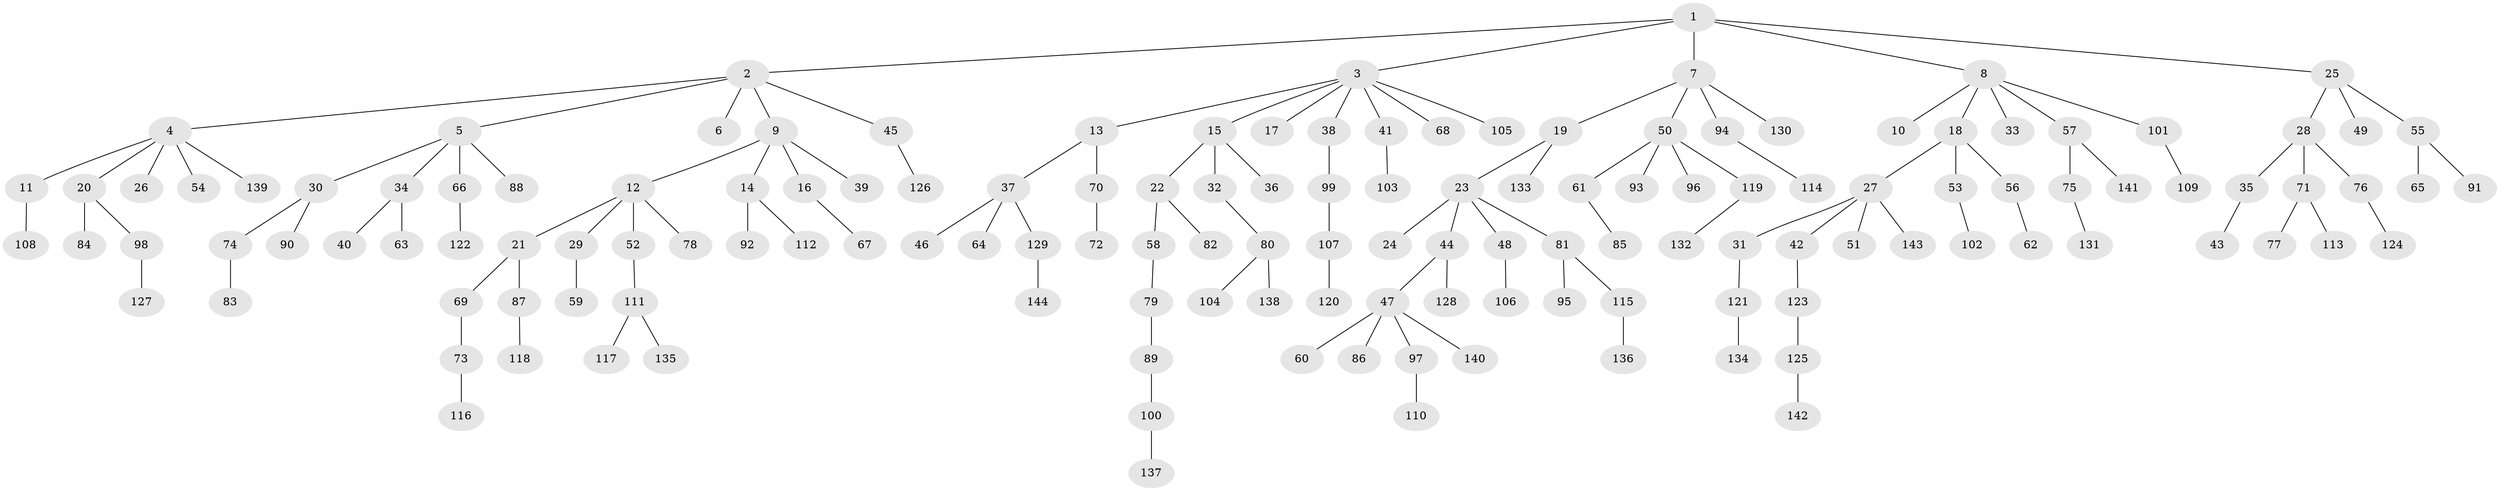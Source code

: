 // coarse degree distribution, {5: 0.05154639175257732, 9: 0.010309278350515464, 8: 0.020618556701030927, 1: 0.5773195876288659, 4: 0.08247422680412371, 2: 0.21649484536082475, 3: 0.041237113402061855}
// Generated by graph-tools (version 1.1) at 2025/42/03/06/25 10:42:04]
// undirected, 144 vertices, 143 edges
graph export_dot {
graph [start="1"]
  node [color=gray90,style=filled];
  1;
  2;
  3;
  4;
  5;
  6;
  7;
  8;
  9;
  10;
  11;
  12;
  13;
  14;
  15;
  16;
  17;
  18;
  19;
  20;
  21;
  22;
  23;
  24;
  25;
  26;
  27;
  28;
  29;
  30;
  31;
  32;
  33;
  34;
  35;
  36;
  37;
  38;
  39;
  40;
  41;
  42;
  43;
  44;
  45;
  46;
  47;
  48;
  49;
  50;
  51;
  52;
  53;
  54;
  55;
  56;
  57;
  58;
  59;
  60;
  61;
  62;
  63;
  64;
  65;
  66;
  67;
  68;
  69;
  70;
  71;
  72;
  73;
  74;
  75;
  76;
  77;
  78;
  79;
  80;
  81;
  82;
  83;
  84;
  85;
  86;
  87;
  88;
  89;
  90;
  91;
  92;
  93;
  94;
  95;
  96;
  97;
  98;
  99;
  100;
  101;
  102;
  103;
  104;
  105;
  106;
  107;
  108;
  109;
  110;
  111;
  112;
  113;
  114;
  115;
  116;
  117;
  118;
  119;
  120;
  121;
  122;
  123;
  124;
  125;
  126;
  127;
  128;
  129;
  130;
  131;
  132;
  133;
  134;
  135;
  136;
  137;
  138;
  139;
  140;
  141;
  142;
  143;
  144;
  1 -- 2;
  1 -- 3;
  1 -- 7;
  1 -- 8;
  1 -- 25;
  2 -- 4;
  2 -- 5;
  2 -- 6;
  2 -- 9;
  2 -- 45;
  3 -- 13;
  3 -- 15;
  3 -- 17;
  3 -- 38;
  3 -- 41;
  3 -- 68;
  3 -- 105;
  4 -- 11;
  4 -- 20;
  4 -- 26;
  4 -- 54;
  4 -- 139;
  5 -- 30;
  5 -- 34;
  5 -- 66;
  5 -- 88;
  7 -- 19;
  7 -- 50;
  7 -- 94;
  7 -- 130;
  8 -- 10;
  8 -- 18;
  8 -- 33;
  8 -- 57;
  8 -- 101;
  9 -- 12;
  9 -- 14;
  9 -- 16;
  9 -- 39;
  11 -- 108;
  12 -- 21;
  12 -- 29;
  12 -- 52;
  12 -- 78;
  13 -- 37;
  13 -- 70;
  14 -- 92;
  14 -- 112;
  15 -- 22;
  15 -- 32;
  15 -- 36;
  16 -- 67;
  18 -- 27;
  18 -- 53;
  18 -- 56;
  19 -- 23;
  19 -- 133;
  20 -- 84;
  20 -- 98;
  21 -- 69;
  21 -- 87;
  22 -- 58;
  22 -- 82;
  23 -- 24;
  23 -- 44;
  23 -- 48;
  23 -- 81;
  25 -- 28;
  25 -- 49;
  25 -- 55;
  27 -- 31;
  27 -- 42;
  27 -- 51;
  27 -- 143;
  28 -- 35;
  28 -- 71;
  28 -- 76;
  29 -- 59;
  30 -- 74;
  30 -- 90;
  31 -- 121;
  32 -- 80;
  34 -- 40;
  34 -- 63;
  35 -- 43;
  37 -- 46;
  37 -- 64;
  37 -- 129;
  38 -- 99;
  41 -- 103;
  42 -- 123;
  44 -- 47;
  44 -- 128;
  45 -- 126;
  47 -- 60;
  47 -- 86;
  47 -- 97;
  47 -- 140;
  48 -- 106;
  50 -- 61;
  50 -- 93;
  50 -- 96;
  50 -- 119;
  52 -- 111;
  53 -- 102;
  55 -- 65;
  55 -- 91;
  56 -- 62;
  57 -- 75;
  57 -- 141;
  58 -- 79;
  61 -- 85;
  66 -- 122;
  69 -- 73;
  70 -- 72;
  71 -- 77;
  71 -- 113;
  73 -- 116;
  74 -- 83;
  75 -- 131;
  76 -- 124;
  79 -- 89;
  80 -- 104;
  80 -- 138;
  81 -- 95;
  81 -- 115;
  87 -- 118;
  89 -- 100;
  94 -- 114;
  97 -- 110;
  98 -- 127;
  99 -- 107;
  100 -- 137;
  101 -- 109;
  107 -- 120;
  111 -- 117;
  111 -- 135;
  115 -- 136;
  119 -- 132;
  121 -- 134;
  123 -- 125;
  125 -- 142;
  129 -- 144;
}
